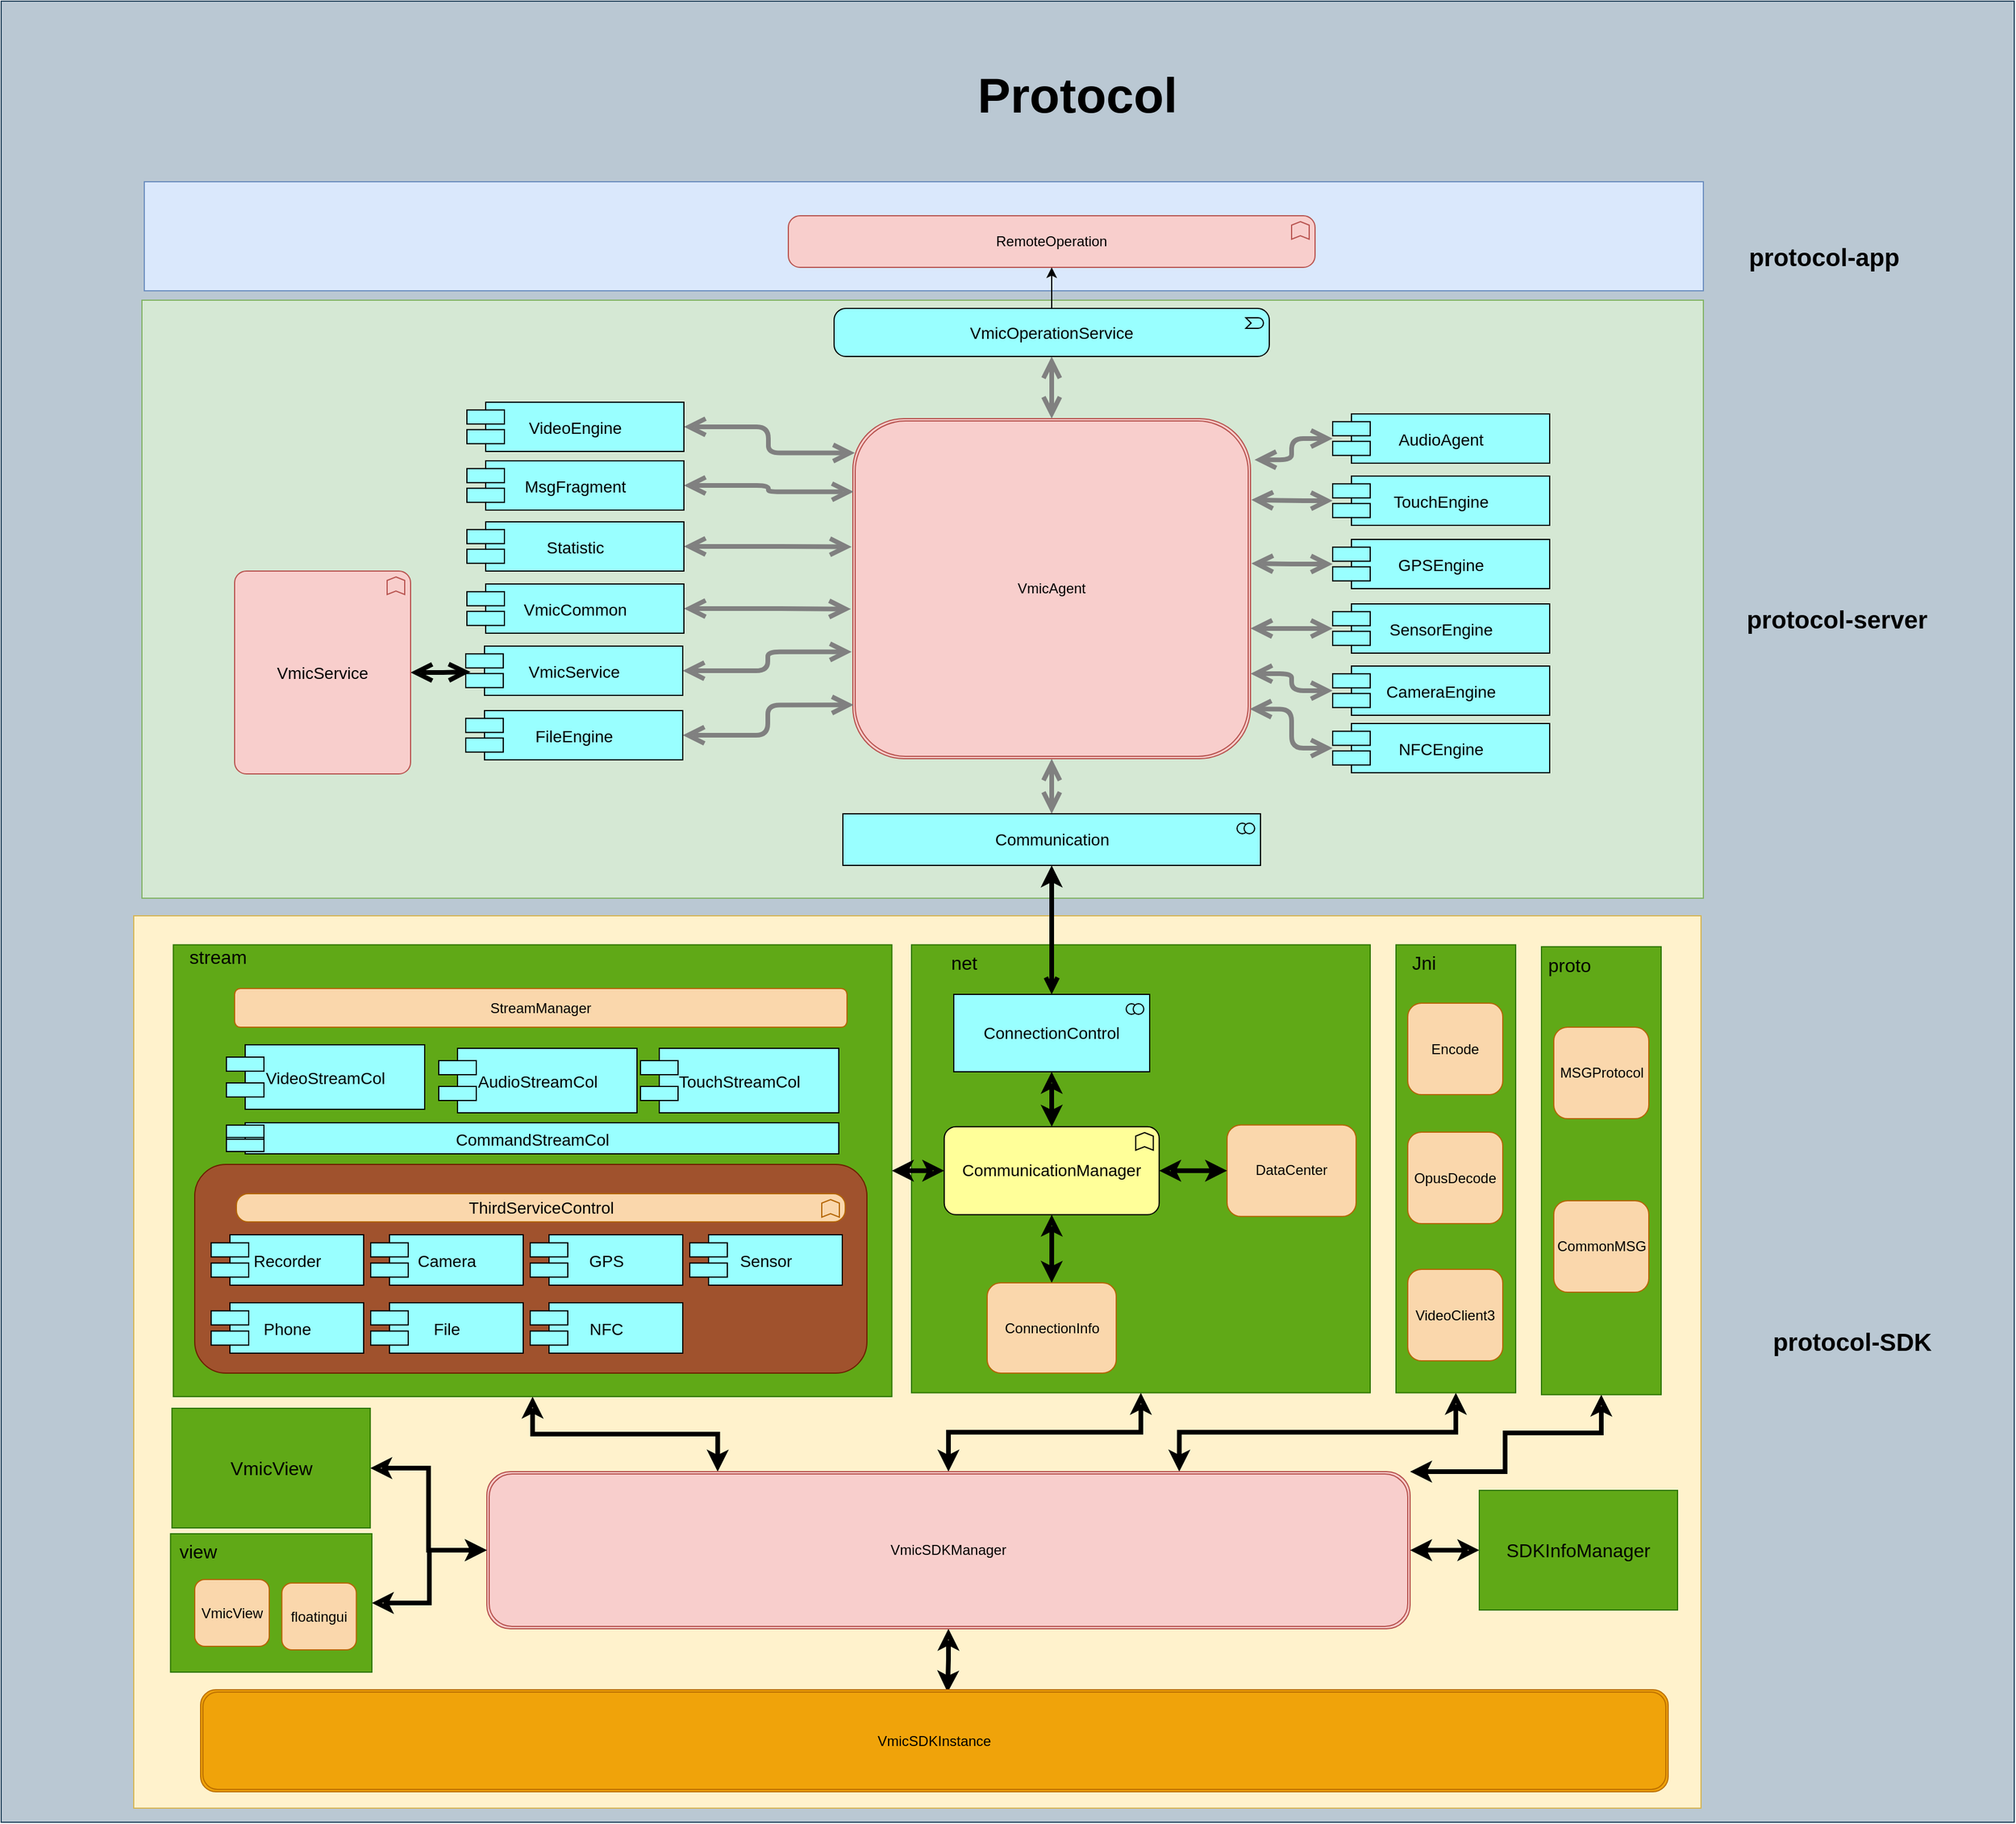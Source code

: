 <mxfile version="14.7.6" type="github">
  <diagram id="6I0OCvxSQrVGMHxT2VVA" name="Page-1">
    <mxGraphModel dx="3431" dy="1190" grid="0" gridSize="10" guides="1" tooltips="1" connect="1" arrows="1" fold="1" page="1" pageScale="1" pageWidth="850" pageHeight="1100" math="0" shadow="0">
      <root>
        <mxCell id="0" />
        <mxCell id="1" parent="0" />
        <mxCell id="gDalrLAwLHxZf8z9cI8n-122" value="" style="rounded=0;whiteSpace=wrap;html=1;shadow=0;fontSize=21;fillColor=#bac8d3;strokeColor=#23445d;" vertex="1" parent="1">
          <mxGeometry x="-778" y="35" width="1716" height="1553" as="geometry" />
        </mxCell>
        <mxCell id="dKdSaXE48SgPbhcamS2K-31" value="" style="whiteSpace=wrap;html=1;strokeColor=#d6b656;strokeWidth=1;fillColor=#fff2cc;fontSize=14;" parent="1" vertex="1">
          <mxGeometry x="-665" y="815" width="1336" height="761" as="geometry" />
        </mxCell>
        <mxCell id="gDalrLAwLHxZf8z9cI8n-120" style="edgeStyle=orthogonalEdgeStyle;rounded=0;orthogonalLoop=1;jettySize=auto;html=1;exitX=0.5;exitY=1;exitDx=0;exitDy=0;entryX=0.25;entryY=0;entryDx=0;entryDy=0;fontSize=16;fontColor=#000000;startArrow=classic;startFill=0;strokeColor=#000000;strokeWidth=4;" edge="1" parent="1" source="gDalrLAwLHxZf8z9cI8n-64" target="gDalrLAwLHxZf8z9cI8n-106">
          <mxGeometry relative="1" as="geometry" />
        </mxCell>
        <mxCell id="gDalrLAwLHxZf8z9cI8n-64" value="" style="rounded=0;whiteSpace=wrap;html=1;fillColor=#60a917;strokeColor=#2D7600;fontColor=#ffffff;" vertex="1" parent="1">
          <mxGeometry x="-631.25" y="839.75" width="612.5" height="385.25" as="geometry" />
        </mxCell>
        <mxCell id="gDalrLAwLHxZf8z9cI8n-81" value="" style="rounded=1;whiteSpace=wrap;html=1;shadow=0;fillColor=#a0522d;strokeColor=#6D1F00;fontColor=#ffffff;" vertex="1" parent="1">
          <mxGeometry x="-613" y="1027" width="573" height="178" as="geometry" />
        </mxCell>
        <mxCell id="dKdSaXE48SgPbhcamS2K-32" value="" style="whiteSpace=wrap;html=1;strokeColor=#82b366;strokeWidth=1;fillColor=#d5e8d4;fontSize=14;" parent="1" vertex="1">
          <mxGeometry x="-658" y="290" width="1331" height="510" as="geometry" />
        </mxCell>
        <mxCell id="gDalrLAwLHxZf8z9cI8n-58" style="edgeStyle=orthogonalEdgeStyle;rounded=1;orthogonalLoop=1;jettySize=auto;html=1;exitX=0.5;exitY=0;exitDx=0;exitDy=0;exitPerimeter=0;entryX=0.5;entryY=1;entryDx=0;entryDy=0;startArrow=open;startFill=0;fontSize=14;strokeColor=#808080;strokeWidth=4;endFill=0;endArrow=open;endSize=10;startSize=10;" edge="1" parent="1" source="dKdSaXE48SgPbhcamS2K-55" target="gDalrLAwLHxZf8z9cI8n-9">
          <mxGeometry relative="1" as="geometry" />
        </mxCell>
        <mxCell id="dKdSaXE48SgPbhcamS2K-55" value="Communication" style="html=1;whiteSpace=wrap;fillColor=#99ffff;shape=mxgraph.archimate3.application;appType=collab;archiType=square;fontSize=14;strokeColor=#000000;" parent="1" vertex="1">
          <mxGeometry x="-60.5" y="728" width="356" height="44" as="geometry" />
        </mxCell>
        <mxCell id="dKdSaXE48SgPbhcamS2K-59" value="protocol-SDK" style="text;html=1;strokeColor=none;fillColor=none;align=center;verticalAlign=middle;whiteSpace=wrap;fontSize=21;fontStyle=1" parent="1" vertex="1">
          <mxGeometry x="680" y="1143" width="240" height="69" as="geometry" />
        </mxCell>
        <mxCell id="dKdSaXE48SgPbhcamS2K-60" value="protocol-server" style="text;html=1;strokeColor=none;fillColor=none;align=center;verticalAlign=middle;whiteSpace=wrap;fontSize=21;fontStyle=1;" parent="1" vertex="1">
          <mxGeometry x="667" y="536" width="240" height="51" as="geometry" />
        </mxCell>
        <mxCell id="dKdSaXE48SgPbhcamS2K-63" value="Protocol" style="text;strokeColor=none;fillColor=none;html=1;fontSize=42;fontStyle=1;verticalAlign=middle;align=center;" parent="1" vertex="1">
          <mxGeometry x="-655.63" y="67" width="1590" height="98" as="geometry" />
        </mxCell>
        <mxCell id="gDalrLAwLHxZf8z9cI8n-2" value="" style="whiteSpace=wrap;html=1;strokeColor=#6c8ebf;strokeWidth=1;fillColor=#dae8fc;fontSize=14;" vertex="1" parent="1">
          <mxGeometry x="-656" y="189" width="1329" height="93" as="geometry" />
        </mxCell>
        <mxCell id="gDalrLAwLHxZf8z9cI8n-3" value="RemoteOperation" style="html=1;whiteSpace=wrap;fillColor=#f8cecc;shape=mxgraph.archimate3.application;appType=func;archiType=rounded;fontSize=12;rounded=1;strokeColor=#b85450;" vertex="1" parent="1">
          <mxGeometry x="-107" y="218" width="449" height="44" as="geometry" />
        </mxCell>
        <mxCell id="gDalrLAwLHxZf8z9cI8n-4" value="protocol-app" style="text;html=1;strokeColor=none;fillColor=none;align=center;verticalAlign=middle;whiteSpace=wrap;fontSize=21;fontStyle=1;" vertex="1" parent="1">
          <mxGeometry x="656" y="227" width="240" height="51" as="geometry" />
        </mxCell>
        <mxCell id="gDalrLAwLHxZf8z9cI8n-9" value="VmicAgent" style="shape=ext;double=1;rounded=1;whiteSpace=wrap;html=1;fillColor=#f8cecc;strokeColor=#b85450;" vertex="1" parent="1">
          <mxGeometry x="-52" y="391" width="339" height="290" as="geometry" />
        </mxCell>
        <mxCell id="gDalrLAwLHxZf8z9cI8n-12" style="edgeStyle=orthogonalEdgeStyle;rounded=0;orthogonalLoop=1;jettySize=auto;html=1;exitX=0.5;exitY=0;exitDx=0;exitDy=0;exitPerimeter=0;entryX=0.5;entryY=1;entryDx=0;entryDy=0;entryPerimeter=0;" edge="1" parent="1" source="gDalrLAwLHxZf8z9cI8n-11" target="gDalrLAwLHxZf8z9cI8n-3">
          <mxGeometry relative="1" as="geometry" />
        </mxCell>
        <mxCell id="gDalrLAwLHxZf8z9cI8n-13" style="edgeStyle=orthogonalEdgeStyle;rounded=1;orthogonalLoop=1;jettySize=auto;html=1;entryX=0.5;entryY=0;entryDx=0;entryDy=0;fontSize=14;strokeColor=#808080;strokeWidth=4;endFill=0;endArrow=open;endSize=10;startFill=0;startArrow=open;startSize=10;" edge="1" parent="1" source="gDalrLAwLHxZf8z9cI8n-11" target="gDalrLAwLHxZf8z9cI8n-9">
          <mxGeometry relative="1" as="geometry" />
        </mxCell>
        <mxCell id="gDalrLAwLHxZf8z9cI8n-11" value="VmicOperationService" style="html=1;whiteSpace=wrap;fillColor=#99ffff;shape=mxgraph.archimate3.application;appType=event;archiType=rounded;fontSize=14;" vertex="1" parent="1">
          <mxGeometry x="-68" y="297" width="371" height="41" as="geometry" />
        </mxCell>
        <mxCell id="gDalrLAwLHxZf8z9cI8n-46" style="edgeStyle=orthogonalEdgeStyle;rounded=1;orthogonalLoop=1;jettySize=auto;html=1;entryX=0.005;entryY=0.101;entryDx=0;entryDy=0;entryPerimeter=0;fontSize=14;strokeColor=#808080;endFill=0;endArrow=open;endSize=10;startSize=10;startArrow=open;startFill=0;strokeWidth=4;" edge="1" parent="1" source="gDalrLAwLHxZf8z9cI8n-15" target="gDalrLAwLHxZf8z9cI8n-9">
          <mxGeometry relative="1" as="geometry" />
        </mxCell>
        <mxCell id="gDalrLAwLHxZf8z9cI8n-15" value="VideoEngine" style="shape=component;align=center;fillColor=#99ffff;gradientColor=none;fontSize=14;" vertex="1" parent="1">
          <mxGeometry x="-381" y="377" width="185" height="42" as="geometry" />
        </mxCell>
        <mxCell id="gDalrLAwLHxZf8z9cI8n-47" style="edgeStyle=orthogonalEdgeStyle;rounded=1;orthogonalLoop=1;jettySize=auto;html=1;entryX=0.002;entryY=0.215;entryDx=0;entryDy=0;entryPerimeter=0;fontSize=14;strokeColor=#808080;endFill=0;endArrow=open;endSize=10;startSize=10;startArrow=open;startFill=0;strokeWidth=4;" edge="1" parent="1" source="gDalrLAwLHxZf8z9cI8n-19" target="gDalrLAwLHxZf8z9cI8n-9">
          <mxGeometry relative="1" as="geometry" />
        </mxCell>
        <mxCell id="gDalrLAwLHxZf8z9cI8n-19" value="MsgFragment" style="shape=component;align=center;fillColor=#99ffff;gradientColor=none;fontSize=14;" vertex="1" parent="1">
          <mxGeometry x="-381" y="427" width="185" height="42" as="geometry" />
        </mxCell>
        <mxCell id="gDalrLAwLHxZf8z9cI8n-48" style="edgeStyle=orthogonalEdgeStyle;rounded=1;orthogonalLoop=1;jettySize=auto;html=1;entryX=-0.003;entryY=0.377;entryDx=0;entryDy=0;entryPerimeter=0;fontSize=14;strokeColor=#808080;endFill=0;endArrow=open;endSize=10;startSize=10;startArrow=open;startFill=0;strokeWidth=4;" edge="1" parent="1" source="gDalrLAwLHxZf8z9cI8n-20" target="gDalrLAwLHxZf8z9cI8n-9">
          <mxGeometry relative="1" as="geometry" />
        </mxCell>
        <mxCell id="gDalrLAwLHxZf8z9cI8n-20" value="Statistic" style="shape=component;align=center;fillColor=#99ffff;gradientColor=none;fontSize=14;" vertex="1" parent="1">
          <mxGeometry x="-381" y="479" width="185" height="42" as="geometry" />
        </mxCell>
        <mxCell id="gDalrLAwLHxZf8z9cI8n-49" style="edgeStyle=orthogonalEdgeStyle;rounded=1;orthogonalLoop=1;jettySize=auto;html=1;entryX=-0.005;entryY=0.56;entryDx=0;entryDy=0;entryPerimeter=0;fontSize=14;strokeColor=#808080;endFill=0;endArrow=open;endSize=10;startSize=10;startArrow=open;startFill=0;strokeWidth=4;" edge="1" parent="1" source="gDalrLAwLHxZf8z9cI8n-21" target="gDalrLAwLHxZf8z9cI8n-9">
          <mxGeometry relative="1" as="geometry" />
        </mxCell>
        <mxCell id="gDalrLAwLHxZf8z9cI8n-21" value="VmicCommon" style="shape=component;align=center;fillColor=#99ffff;gradientColor=none;fontSize=14;" vertex="1" parent="1">
          <mxGeometry x="-381" y="532" width="185" height="42" as="geometry" />
        </mxCell>
        <mxCell id="gDalrLAwLHxZf8z9cI8n-50" style="edgeStyle=orthogonalEdgeStyle;rounded=1;orthogonalLoop=1;jettySize=auto;html=1;exitX=1;exitY=0.5;exitDx=0;exitDy=0;entryX=-0.003;entryY=0.686;entryDx=0;entryDy=0;entryPerimeter=0;fontSize=14;strokeColor=#808080;endFill=0;endArrow=open;endSize=10;startSize=10;startArrow=open;startFill=0;strokeWidth=4;" edge="1" parent="1" source="gDalrLAwLHxZf8z9cI8n-22" target="gDalrLAwLHxZf8z9cI8n-9">
          <mxGeometry relative="1" as="geometry" />
        </mxCell>
        <mxCell id="gDalrLAwLHxZf8z9cI8n-22" value="VmicService" style="shape=component;align=center;fillColor=#99ffff;gradientColor=none;fontSize=14;" vertex="1" parent="1">
          <mxGeometry x="-382" y="585" width="185" height="42" as="geometry" />
        </mxCell>
        <mxCell id="gDalrLAwLHxZf8z9cI8n-52" style="edgeStyle=orthogonalEdgeStyle;rounded=1;orthogonalLoop=1;jettySize=auto;html=1;entryX=1.01;entryY=0.121;entryDx=0;entryDy=0;entryPerimeter=0;fontSize=14;strokeColor=#808080;endFill=0;endArrow=open;endSize=10;startSize=10;startArrow=open;startFill=0;strokeWidth=4;" edge="1" parent="1" source="gDalrLAwLHxZf8z9cI8n-23" target="gDalrLAwLHxZf8z9cI8n-9">
          <mxGeometry relative="1" as="geometry" />
        </mxCell>
        <mxCell id="gDalrLAwLHxZf8z9cI8n-23" value="AudioAgent" style="shape=component;align=center;fillColor=#99ffff;gradientColor=none;fontSize=14;" vertex="1" parent="1">
          <mxGeometry x="357" y="387" width="185" height="42" as="geometry" />
        </mxCell>
        <mxCell id="gDalrLAwLHxZf8z9cI8n-53" style="edgeStyle=orthogonalEdgeStyle;rounded=1;orthogonalLoop=1;jettySize=auto;html=1;entryX=1.002;entryY=0.239;entryDx=0;entryDy=0;entryPerimeter=0;fontSize=14;strokeColor=#808080;endFill=0;endArrow=open;endSize=10;startSize=10;startArrow=open;startFill=0;strokeWidth=4;" edge="1" parent="1" source="gDalrLAwLHxZf8z9cI8n-24" target="gDalrLAwLHxZf8z9cI8n-9">
          <mxGeometry relative="1" as="geometry" />
        </mxCell>
        <mxCell id="gDalrLAwLHxZf8z9cI8n-24" value="TouchEngine" style="shape=component;align=center;fillColor=#99ffff;gradientColor=none;fontSize=14;" vertex="1" parent="1">
          <mxGeometry x="357" y="440" width="185" height="42" as="geometry" />
        </mxCell>
        <mxCell id="gDalrLAwLHxZf8z9cI8n-54" style="edgeStyle=orthogonalEdgeStyle;rounded=1;orthogonalLoop=1;jettySize=auto;html=1;entryX=1.002;entryY=0.426;entryDx=0;entryDy=0;entryPerimeter=0;fontSize=14;strokeColor=#808080;endFill=0;endArrow=open;endSize=10;startSize=10;startArrow=open;startFill=0;strokeWidth=4;" edge="1" parent="1" source="gDalrLAwLHxZf8z9cI8n-25" target="gDalrLAwLHxZf8z9cI8n-9">
          <mxGeometry relative="1" as="geometry" />
        </mxCell>
        <mxCell id="gDalrLAwLHxZf8z9cI8n-25" value="GPSEngine" style="shape=component;align=center;fillColor=#99ffff;gradientColor=none;fontSize=14;" vertex="1" parent="1">
          <mxGeometry x="357" y="494" width="185" height="42" as="geometry" />
        </mxCell>
        <mxCell id="gDalrLAwLHxZf8z9cI8n-55" style="edgeStyle=orthogonalEdgeStyle;rounded=1;orthogonalLoop=1;jettySize=auto;html=1;entryX=1;entryY=0.617;entryDx=0;entryDy=0;entryPerimeter=0;fontSize=14;strokeColor=#808080;endFill=0;endArrow=open;endSize=10;startSize=10;startArrow=open;startFill=0;strokeWidth=4;" edge="1" parent="1" source="gDalrLAwLHxZf8z9cI8n-26" target="gDalrLAwLHxZf8z9cI8n-9">
          <mxGeometry relative="1" as="geometry" />
        </mxCell>
        <mxCell id="gDalrLAwLHxZf8z9cI8n-26" value="SensorEngine" style="shape=component;align=center;fillColor=#99ffff;gradientColor=none;fontSize=14;" vertex="1" parent="1">
          <mxGeometry x="357" y="549" width="185" height="42" as="geometry" />
        </mxCell>
        <mxCell id="gDalrLAwLHxZf8z9cI8n-56" style="edgeStyle=orthogonalEdgeStyle;rounded=1;orthogonalLoop=1;jettySize=auto;html=1;entryX=1;entryY=0.75;entryDx=0;entryDy=0;fontSize=14;strokeColor=#808080;endFill=0;endArrow=open;endSize=10;startSize=10;startArrow=open;startFill=0;strokeWidth=4;" edge="1" parent="1" source="gDalrLAwLHxZf8z9cI8n-27" target="gDalrLAwLHxZf8z9cI8n-9">
          <mxGeometry relative="1" as="geometry" />
        </mxCell>
        <mxCell id="gDalrLAwLHxZf8z9cI8n-27" value="CameraEngine" style="shape=component;align=center;fillColor=#99ffff;gradientColor=none;fontSize=14;" vertex="1" parent="1">
          <mxGeometry x="357" y="602" width="185" height="42" as="geometry" />
        </mxCell>
        <mxCell id="gDalrLAwLHxZf8z9cI8n-51" style="edgeStyle=orthogonalEdgeStyle;rounded=1;orthogonalLoop=1;jettySize=auto;html=1;exitX=1;exitY=0.5;exitDx=0;exitDy=0;entryX=0.002;entryY=0.842;entryDx=0;entryDy=0;entryPerimeter=0;fontSize=14;strokeColor=#808080;endFill=0;endArrow=open;endSize=10;startSize=10;startArrow=open;startFill=0;strokeWidth=4;" edge="1" parent="1" source="gDalrLAwLHxZf8z9cI8n-28" target="gDalrLAwLHxZf8z9cI8n-9">
          <mxGeometry relative="1" as="geometry" />
        </mxCell>
        <mxCell id="gDalrLAwLHxZf8z9cI8n-28" value="FileEngine" style="shape=component;align=center;fillColor=#99ffff;gradientColor=none;fontSize=14;" vertex="1" parent="1">
          <mxGeometry x="-382" y="640" width="185" height="42" as="geometry" />
        </mxCell>
        <mxCell id="gDalrLAwLHxZf8z9cI8n-57" style="edgeStyle=orthogonalEdgeStyle;rounded=1;orthogonalLoop=1;jettySize=auto;html=1;entryX=0.998;entryY=0.854;entryDx=0;entryDy=0;entryPerimeter=0;fontSize=14;strokeColor=#808080;endFill=0;endArrow=open;endSize=10;startSize=10;startArrow=open;startFill=0;strokeWidth=4;" edge="1" parent="1" source="gDalrLAwLHxZf8z9cI8n-37" target="gDalrLAwLHxZf8z9cI8n-9">
          <mxGeometry relative="1" as="geometry" />
        </mxCell>
        <mxCell id="gDalrLAwLHxZf8z9cI8n-37" value="NFCEngine" style="shape=component;align=center;fillColor=#99ffff;gradientColor=none;fontSize=14;" vertex="1" parent="1">
          <mxGeometry x="357" y="651" width="185" height="42" as="geometry" />
        </mxCell>
        <mxCell id="gDalrLAwLHxZf8z9cI8n-62" style="edgeStyle=orthogonalEdgeStyle;rounded=1;orthogonalLoop=1;jettySize=auto;html=1;entryX=0.022;entryY=0.524;entryDx=0;entryDy=0;entryPerimeter=0;startArrow=open;startFill=0;strokeWidth=4;fontSize=14;endFill=0;endArrow=open;endSize=10;startSize=10;" edge="1" parent="1" source="gDalrLAwLHxZf8z9cI8n-61" target="gDalrLAwLHxZf8z9cI8n-22">
          <mxGeometry relative="1" as="geometry" />
        </mxCell>
        <mxCell id="gDalrLAwLHxZf8z9cI8n-61" value="VmicService" style="html=1;whiteSpace=wrap;fillColor=#f8cecc;shape=mxgraph.archimate3.application;appType=func;archiType=rounded;fontSize=14;strokeColor=#b85450;" vertex="1" parent="1">
          <mxGeometry x="-579" y="521" width="150" height="173" as="geometry" />
        </mxCell>
        <mxCell id="gDalrLAwLHxZf8z9cI8n-65" value="StreamManager" style="rounded=1;whiteSpace=wrap;html=1;fillColor=#fad7ac;strokeColor=#b46504;" vertex="1" parent="1">
          <mxGeometry x="-579" y="877" width="522" height="33" as="geometry" />
        </mxCell>
        <mxCell id="gDalrLAwLHxZf8z9cI8n-66" value="VideoStreamCol" style="shape=component;align=center;fillColor=#99ffff;gradientColor=none;fontSize=14;" vertex="1" parent="1">
          <mxGeometry x="-586" y="925" width="169" height="55" as="geometry" />
        </mxCell>
        <mxCell id="gDalrLAwLHxZf8z9cI8n-69" value="AudioStreamCol" style="shape=component;align=center;fillColor=#99ffff;gradientColor=none;fontSize=14;" vertex="1" parent="1">
          <mxGeometry x="-405" y="928" width="169" height="55" as="geometry" />
        </mxCell>
        <mxCell id="gDalrLAwLHxZf8z9cI8n-70" value="TouchStreamCol" style="shape=component;align=center;fillColor=#99ffff;gradientColor=none;fontSize=14;" vertex="1" parent="1">
          <mxGeometry x="-233" y="928" width="169" height="55" as="geometry" />
        </mxCell>
        <mxCell id="gDalrLAwLHxZf8z9cI8n-71" value="CommandStreamCol" style="shape=component;align=center;fillColor=#99ffff;gradientColor=none;fontSize=14;" vertex="1" parent="1">
          <mxGeometry x="-586" y="991.5" width="522" height="26.5" as="geometry" />
        </mxCell>
        <mxCell id="gDalrLAwLHxZf8z9cI8n-72" value="ThirdServiceControl" style="html=1;whiteSpace=wrap;fillColor=#fad7ac;shape=mxgraph.archimate3.application;appType=func;archiType=rounded;fontSize=14;strokeColor=#b46504;" vertex="1" parent="1">
          <mxGeometry x="-577.5" y="1052" width="519" height="24" as="geometry" />
        </mxCell>
        <mxCell id="gDalrLAwLHxZf8z9cI8n-73" value="Recorder" style="shape=component;align=center;fillColor=#99ffff;gradientColor=none;fontSize=14;" vertex="1" parent="1">
          <mxGeometry x="-599" y="1087" width="130" height="43" as="geometry" />
        </mxCell>
        <mxCell id="gDalrLAwLHxZf8z9cI8n-74" value="Camera" style="shape=component;align=center;fillColor=#99ffff;gradientColor=none;fontSize=14;" vertex="1" parent="1">
          <mxGeometry x="-463" y="1087" width="130" height="43" as="geometry" />
        </mxCell>
        <mxCell id="gDalrLAwLHxZf8z9cI8n-75" value="GPS" style="shape=component;align=center;fillColor=#99ffff;gradientColor=none;fontSize=14;" vertex="1" parent="1">
          <mxGeometry x="-327" y="1087" width="130" height="43" as="geometry" />
        </mxCell>
        <mxCell id="gDalrLAwLHxZf8z9cI8n-76" value="Sensor" style="shape=component;align=center;fillColor=#99ffff;gradientColor=none;fontSize=14;" vertex="1" parent="1">
          <mxGeometry x="-191" y="1087" width="130" height="43" as="geometry" />
        </mxCell>
        <mxCell id="gDalrLAwLHxZf8z9cI8n-77" value="Phone" style="shape=component;align=center;fillColor=#99ffff;gradientColor=none;fontSize=14;" vertex="1" parent="1">
          <mxGeometry x="-599" y="1145" width="130" height="43" as="geometry" />
        </mxCell>
        <mxCell id="gDalrLAwLHxZf8z9cI8n-78" value="File" style="shape=component;align=center;fillColor=#99ffff;gradientColor=none;fontSize=14;" vertex="1" parent="1">
          <mxGeometry x="-463" y="1145" width="130" height="43" as="geometry" />
        </mxCell>
        <mxCell id="gDalrLAwLHxZf8z9cI8n-79" value="NFC" style="shape=component;align=center;fillColor=#99ffff;gradientColor=none;fontSize=14;" vertex="1" parent="1">
          <mxGeometry x="-327" y="1145" width="130" height="43" as="geometry" />
        </mxCell>
        <mxCell id="gDalrLAwLHxZf8z9cI8n-82" value="stream" style="text;html=1;align=center;verticalAlign=middle;whiteSpace=wrap;rounded=0;shadow=0;fontSize=16;" vertex="1" parent="1">
          <mxGeometry x="-639" y="839.75" width="92" height="20" as="geometry" />
        </mxCell>
        <mxCell id="gDalrLAwLHxZf8z9cI8n-114" style="edgeStyle=orthogonalEdgeStyle;rounded=0;orthogonalLoop=1;jettySize=auto;html=1;fontSize=16;fontColor=#000000;startArrow=classic;startFill=0;strokeColor=#000000;strokeWidth=4;" edge="1" parent="1" source="gDalrLAwLHxZf8z9cI8n-83" target="gDalrLAwLHxZf8z9cI8n-106">
          <mxGeometry relative="1" as="geometry" />
        </mxCell>
        <mxCell id="gDalrLAwLHxZf8z9cI8n-83" value="" style="rounded=0;whiteSpace=wrap;html=1;shadow=0;fontSize=16;fontColor=#ffffff;fillColor=#60a917;strokeColor=#2D7600;" vertex="1" parent="1">
          <mxGeometry x="-2" y="839.75" width="391" height="382" as="geometry" />
        </mxCell>
        <mxCell id="gDalrLAwLHxZf8z9cI8n-84" value="net" style="text;html=1;align=center;verticalAlign=middle;whiteSpace=wrap;rounded=0;shadow=0;fontSize=16;" vertex="1" parent="1">
          <mxGeometry x="-3" y="845" width="92" height="20" as="geometry" />
        </mxCell>
        <mxCell id="gDalrLAwLHxZf8z9cI8n-85" value="DataCenter" style="rounded=1;whiteSpace=wrap;html=1;fillColor=#fad7ac;strokeColor=#b46504;" vertex="1" parent="1">
          <mxGeometry x="267" y="993.37" width="110" height="78" as="geometry" />
        </mxCell>
        <mxCell id="gDalrLAwLHxZf8z9cI8n-87" style="edgeStyle=orthogonalEdgeStyle;rounded=0;orthogonalLoop=1;jettySize=auto;html=1;entryX=0.5;entryY=1;entryDx=0;entryDy=0;entryPerimeter=0;fontSize=16;fontColor=#000000;startArrow=open;startFill=0;strokeColor=#000000;strokeWidth=4;" edge="1" parent="1" source="gDalrLAwLHxZf8z9cI8n-86" target="dKdSaXE48SgPbhcamS2K-55">
          <mxGeometry relative="1" as="geometry" />
        </mxCell>
        <mxCell id="gDalrLAwLHxZf8z9cI8n-91" style="edgeStyle=orthogonalEdgeStyle;rounded=0;orthogonalLoop=1;jettySize=auto;html=1;fontSize=16;fontColor=#000000;startArrow=classic;startFill=0;strokeColor=#000000;strokeWidth=4;" edge="1" parent="1" source="gDalrLAwLHxZf8z9cI8n-86" target="gDalrLAwLHxZf8z9cI8n-90">
          <mxGeometry relative="1" as="geometry" />
        </mxCell>
        <mxCell id="gDalrLAwLHxZf8z9cI8n-86" value="ConnectionControl" style="html=1;whiteSpace=wrap;fillColor=#99ffff;shape=mxgraph.archimate3.application;appType=collab;archiType=square;fontSize=14;strokeColor=#000000;" vertex="1" parent="1">
          <mxGeometry x="34" y="882" width="167" height="66" as="geometry" />
        </mxCell>
        <mxCell id="gDalrLAwLHxZf8z9cI8n-93" style="edgeStyle=orthogonalEdgeStyle;rounded=0;orthogonalLoop=1;jettySize=auto;html=1;entryX=1;entryY=0.5;entryDx=0;entryDy=0;fontSize=16;fontColor=#000000;startArrow=classic;startFill=0;strokeColor=#000000;strokeWidth=4;" edge="1" parent="1" source="gDalrLAwLHxZf8z9cI8n-90" target="gDalrLAwLHxZf8z9cI8n-64">
          <mxGeometry relative="1" as="geometry" />
        </mxCell>
        <mxCell id="gDalrLAwLHxZf8z9cI8n-94" style="edgeStyle=orthogonalEdgeStyle;rounded=0;orthogonalLoop=1;jettySize=auto;html=1;fontSize=16;fontColor=#000000;startArrow=classic;startFill=0;strokeColor=#000000;strokeWidth=4;" edge="1" parent="1" source="gDalrLAwLHxZf8z9cI8n-90" target="gDalrLAwLHxZf8z9cI8n-85">
          <mxGeometry relative="1" as="geometry" />
        </mxCell>
        <mxCell id="gDalrLAwLHxZf8z9cI8n-96" style="edgeStyle=orthogonalEdgeStyle;rounded=0;orthogonalLoop=1;jettySize=auto;html=1;entryX=0.5;entryY=0;entryDx=0;entryDy=0;fontSize=16;fontColor=#000000;startArrow=classic;startFill=0;strokeColor=#000000;strokeWidth=4;" edge="1" parent="1" source="gDalrLAwLHxZf8z9cI8n-90" target="gDalrLAwLHxZf8z9cI8n-95">
          <mxGeometry relative="1" as="geometry" />
        </mxCell>
        <mxCell id="gDalrLAwLHxZf8z9cI8n-90" value="CommunicationManager" style="html=1;whiteSpace=wrap;fillColor=#ffff99;shape=mxgraph.archimate3.application;appType=func;archiType=rounded;fontSize=14;" vertex="1" parent="1">
          <mxGeometry x="25.88" y="994.87" width="183.25" height="75" as="geometry" />
        </mxCell>
        <mxCell id="gDalrLAwLHxZf8z9cI8n-95" value="ConnectionInfo" style="rounded=1;whiteSpace=wrap;html=1;fillColor=#fad7ac;strokeColor=#b46504;" vertex="1" parent="1">
          <mxGeometry x="62.5" y="1128" width="110" height="77" as="geometry" />
        </mxCell>
        <mxCell id="gDalrLAwLHxZf8z9cI8n-115" style="edgeStyle=orthogonalEdgeStyle;rounded=0;orthogonalLoop=1;jettySize=auto;html=1;entryX=0.75;entryY=0;entryDx=0;entryDy=0;fontSize=16;fontColor=#000000;startArrow=classic;startFill=0;strokeColor=#000000;strokeWidth=4;" edge="1" parent="1" source="gDalrLAwLHxZf8z9cI8n-97" target="gDalrLAwLHxZf8z9cI8n-106">
          <mxGeometry relative="1" as="geometry" />
        </mxCell>
        <mxCell id="gDalrLAwLHxZf8z9cI8n-97" value="" style="rounded=0;whiteSpace=wrap;html=1;shadow=0;fontSize=16;fontColor=#ffffff;fillColor=#60a917;strokeColor=#2D7600;" vertex="1" parent="1">
          <mxGeometry x="411" y="839.75" width="102" height="382" as="geometry" />
        </mxCell>
        <mxCell id="gDalrLAwLHxZf8z9cI8n-98" value="Jni" style="text;html=1;align=center;verticalAlign=middle;whiteSpace=wrap;rounded=0;shadow=0;fontSize=16;" vertex="1" parent="1">
          <mxGeometry x="389" y="845" width="92" height="20" as="geometry" />
        </mxCell>
        <mxCell id="gDalrLAwLHxZf8z9cI8n-99" value="VideoClient3" style="rounded=1;whiteSpace=wrap;html=1;fillColor=#fad7ac;strokeColor=#b46504;" vertex="1" parent="1">
          <mxGeometry x="421" y="1116.5" width="81" height="78" as="geometry" />
        </mxCell>
        <mxCell id="gDalrLAwLHxZf8z9cI8n-100" value="OpusDecode" style="rounded=1;whiteSpace=wrap;html=1;fillColor=#fad7ac;strokeColor=#b46504;" vertex="1" parent="1">
          <mxGeometry x="421" y="999.5" width="81" height="78" as="geometry" />
        </mxCell>
        <mxCell id="gDalrLAwLHxZf8z9cI8n-101" value="Encode" style="rounded=1;whiteSpace=wrap;html=1;fillColor=#fad7ac;strokeColor=#b46504;" vertex="1" parent="1">
          <mxGeometry x="421" y="889.5" width="81" height="78" as="geometry" />
        </mxCell>
        <mxCell id="gDalrLAwLHxZf8z9cI8n-116" style="edgeStyle=orthogonalEdgeStyle;rounded=0;orthogonalLoop=1;jettySize=auto;html=1;entryX=1;entryY=0;entryDx=0;entryDy=0;fontSize=16;fontColor=#000000;startArrow=classic;startFill=0;strokeColor=#000000;strokeWidth=4;exitX=0.5;exitY=1;exitDx=0;exitDy=0;" edge="1" parent="1" source="gDalrLAwLHxZf8z9cI8n-102" target="gDalrLAwLHxZf8z9cI8n-106">
          <mxGeometry relative="1" as="geometry">
            <Array as="points">
              <mxPoint x="586" y="1256" />
              <mxPoint x="504" y="1256" />
              <mxPoint x="504" y="1289" />
            </Array>
          </mxGeometry>
        </mxCell>
        <mxCell id="gDalrLAwLHxZf8z9cI8n-102" value="" style="rounded=0;whiteSpace=wrap;html=1;shadow=0;fontSize=16;fontColor=#ffffff;fillColor=#60a917;strokeColor=#2D7600;" vertex="1" parent="1">
          <mxGeometry x="535" y="841.37" width="102" height="382" as="geometry" />
        </mxCell>
        <mxCell id="gDalrLAwLHxZf8z9cI8n-103" value="proto" style="text;html=1;align=center;verticalAlign=middle;whiteSpace=wrap;rounded=0;shadow=0;fontSize=16;" vertex="1" parent="1">
          <mxGeometry x="513" y="846.62" width="92" height="20" as="geometry" />
        </mxCell>
        <mxCell id="gDalrLAwLHxZf8z9cI8n-104" value="MSGProtocol" style="rounded=1;whiteSpace=wrap;html=1;fillColor=#fad7ac;strokeColor=#b46504;" vertex="1" parent="1">
          <mxGeometry x="545.5" y="910" width="81" height="78" as="geometry" />
        </mxCell>
        <mxCell id="gDalrLAwLHxZf8z9cI8n-105" value="CommonMSG" style="rounded=1;whiteSpace=wrap;html=1;fillColor=#fad7ac;strokeColor=#b46504;" vertex="1" parent="1">
          <mxGeometry x="545.5" y="1058" width="81" height="78" as="geometry" />
        </mxCell>
        <mxCell id="gDalrLAwLHxZf8z9cI8n-121" style="edgeStyle=orthogonalEdgeStyle;rounded=0;orthogonalLoop=1;jettySize=auto;html=1;exitX=0.5;exitY=1;exitDx=0;exitDy=0;entryX=0.509;entryY=0.026;entryDx=0;entryDy=0;entryPerimeter=0;fontSize=16;fontColor=#000000;startArrow=classic;startFill=0;strokeColor=#000000;strokeWidth=4;" edge="1" parent="1" source="gDalrLAwLHxZf8z9cI8n-106" target="gDalrLAwLHxZf8z9cI8n-107">
          <mxGeometry relative="1" as="geometry" />
        </mxCell>
        <mxCell id="gDalrLAwLHxZf8z9cI8n-106" value="VmicSDKManager" style="shape=ext;double=1;rounded=1;whiteSpace=wrap;html=1;fillColor=#f8cecc;strokeColor=#b85450;" vertex="1" parent="1">
          <mxGeometry x="-364" y="1289" width="787" height="134" as="geometry" />
        </mxCell>
        <mxCell id="gDalrLAwLHxZf8z9cI8n-107" value="VmicSDKInstance" style="shape=ext;double=1;rounded=1;whiteSpace=wrap;html=1;fillColor=#f0a30a;strokeColor=#BD7000;fontColor=#000000;" vertex="1" parent="1">
          <mxGeometry x="-608" y="1475" width="1251" height="87" as="geometry" />
        </mxCell>
        <mxCell id="gDalrLAwLHxZf8z9cI8n-119" style="edgeStyle=orthogonalEdgeStyle;rounded=0;orthogonalLoop=1;jettySize=auto;html=1;entryX=0;entryY=0.5;entryDx=0;entryDy=0;fontSize=16;fontColor=#000000;startArrow=classic;startFill=0;strokeColor=#000000;strokeWidth=4;" edge="1" parent="1" source="gDalrLAwLHxZf8z9cI8n-108" target="gDalrLAwLHxZf8z9cI8n-106">
          <mxGeometry relative="1" as="geometry" />
        </mxCell>
        <mxCell id="gDalrLAwLHxZf8z9cI8n-108" value="" style="rounded=0;whiteSpace=wrap;html=1;shadow=0;fontSize=16;fontColor=#ffffff;fillColor=#60a917;strokeColor=#2D7600;" vertex="1" parent="1">
          <mxGeometry x="-633.63" y="1342" width="171.63" height="118" as="geometry" />
        </mxCell>
        <mxCell id="gDalrLAwLHxZf8z9cI8n-109" value="view" style="text;html=1;align=center;verticalAlign=middle;whiteSpace=wrap;rounded=0;shadow=0;fontSize=16;" vertex="1" parent="1">
          <mxGeometry x="-655.63" y="1347.25" width="92" height="20" as="geometry" />
        </mxCell>
        <mxCell id="gDalrLAwLHxZf8z9cI8n-110" value="VmicView" style="rounded=1;whiteSpace=wrap;html=1;fillColor=#fad7ac;strokeColor=#b46504;" vertex="1" parent="1">
          <mxGeometry x="-613" y="1381" width="63.5" height="57" as="geometry" />
        </mxCell>
        <mxCell id="gDalrLAwLHxZf8z9cI8n-111" value="floatingui" style="rounded=1;whiteSpace=wrap;html=1;fillColor=#fad7ac;strokeColor=#b46504;" vertex="1" parent="1">
          <mxGeometry x="-538.75" y="1384" width="63.5" height="57" as="geometry" />
        </mxCell>
        <mxCell id="gDalrLAwLHxZf8z9cI8n-118" style="edgeStyle=orthogonalEdgeStyle;rounded=0;orthogonalLoop=1;jettySize=auto;html=1;entryX=0;entryY=0.5;entryDx=0;entryDy=0;fontSize=16;fontColor=#000000;startArrow=classic;startFill=0;strokeColor=#000000;strokeWidth=4;" edge="1" parent="1" source="gDalrLAwLHxZf8z9cI8n-112" target="gDalrLAwLHxZf8z9cI8n-106">
          <mxGeometry relative="1" as="geometry" />
        </mxCell>
        <mxCell id="gDalrLAwLHxZf8z9cI8n-112" value="VmicView" style="rounded=0;whiteSpace=wrap;html=1;fillColor=#60a917;strokeColor=#2D7600;shadow=0;fontSize=16;" vertex="1" parent="1">
          <mxGeometry x="-632.38" y="1235" width="169" height="102" as="geometry" />
        </mxCell>
        <mxCell id="gDalrLAwLHxZf8z9cI8n-117" style="edgeStyle=orthogonalEdgeStyle;rounded=0;orthogonalLoop=1;jettySize=auto;html=1;fontSize=16;fontColor=#000000;startArrow=classic;startFill=0;strokeColor=#000000;strokeWidth=4;" edge="1" parent="1" source="gDalrLAwLHxZf8z9cI8n-113" target="gDalrLAwLHxZf8z9cI8n-106">
          <mxGeometry relative="1" as="geometry" />
        </mxCell>
        <mxCell id="gDalrLAwLHxZf8z9cI8n-113" value="SDKInfoManager" style="rounded=0;whiteSpace=wrap;html=1;fillColor=#60a917;strokeColor=#2D7600;shadow=0;fontSize=16;fontColor=#000000;" vertex="1" parent="1">
          <mxGeometry x="482" y="1305" width="169" height="102" as="geometry" />
        </mxCell>
      </root>
    </mxGraphModel>
  </diagram>
</mxfile>
